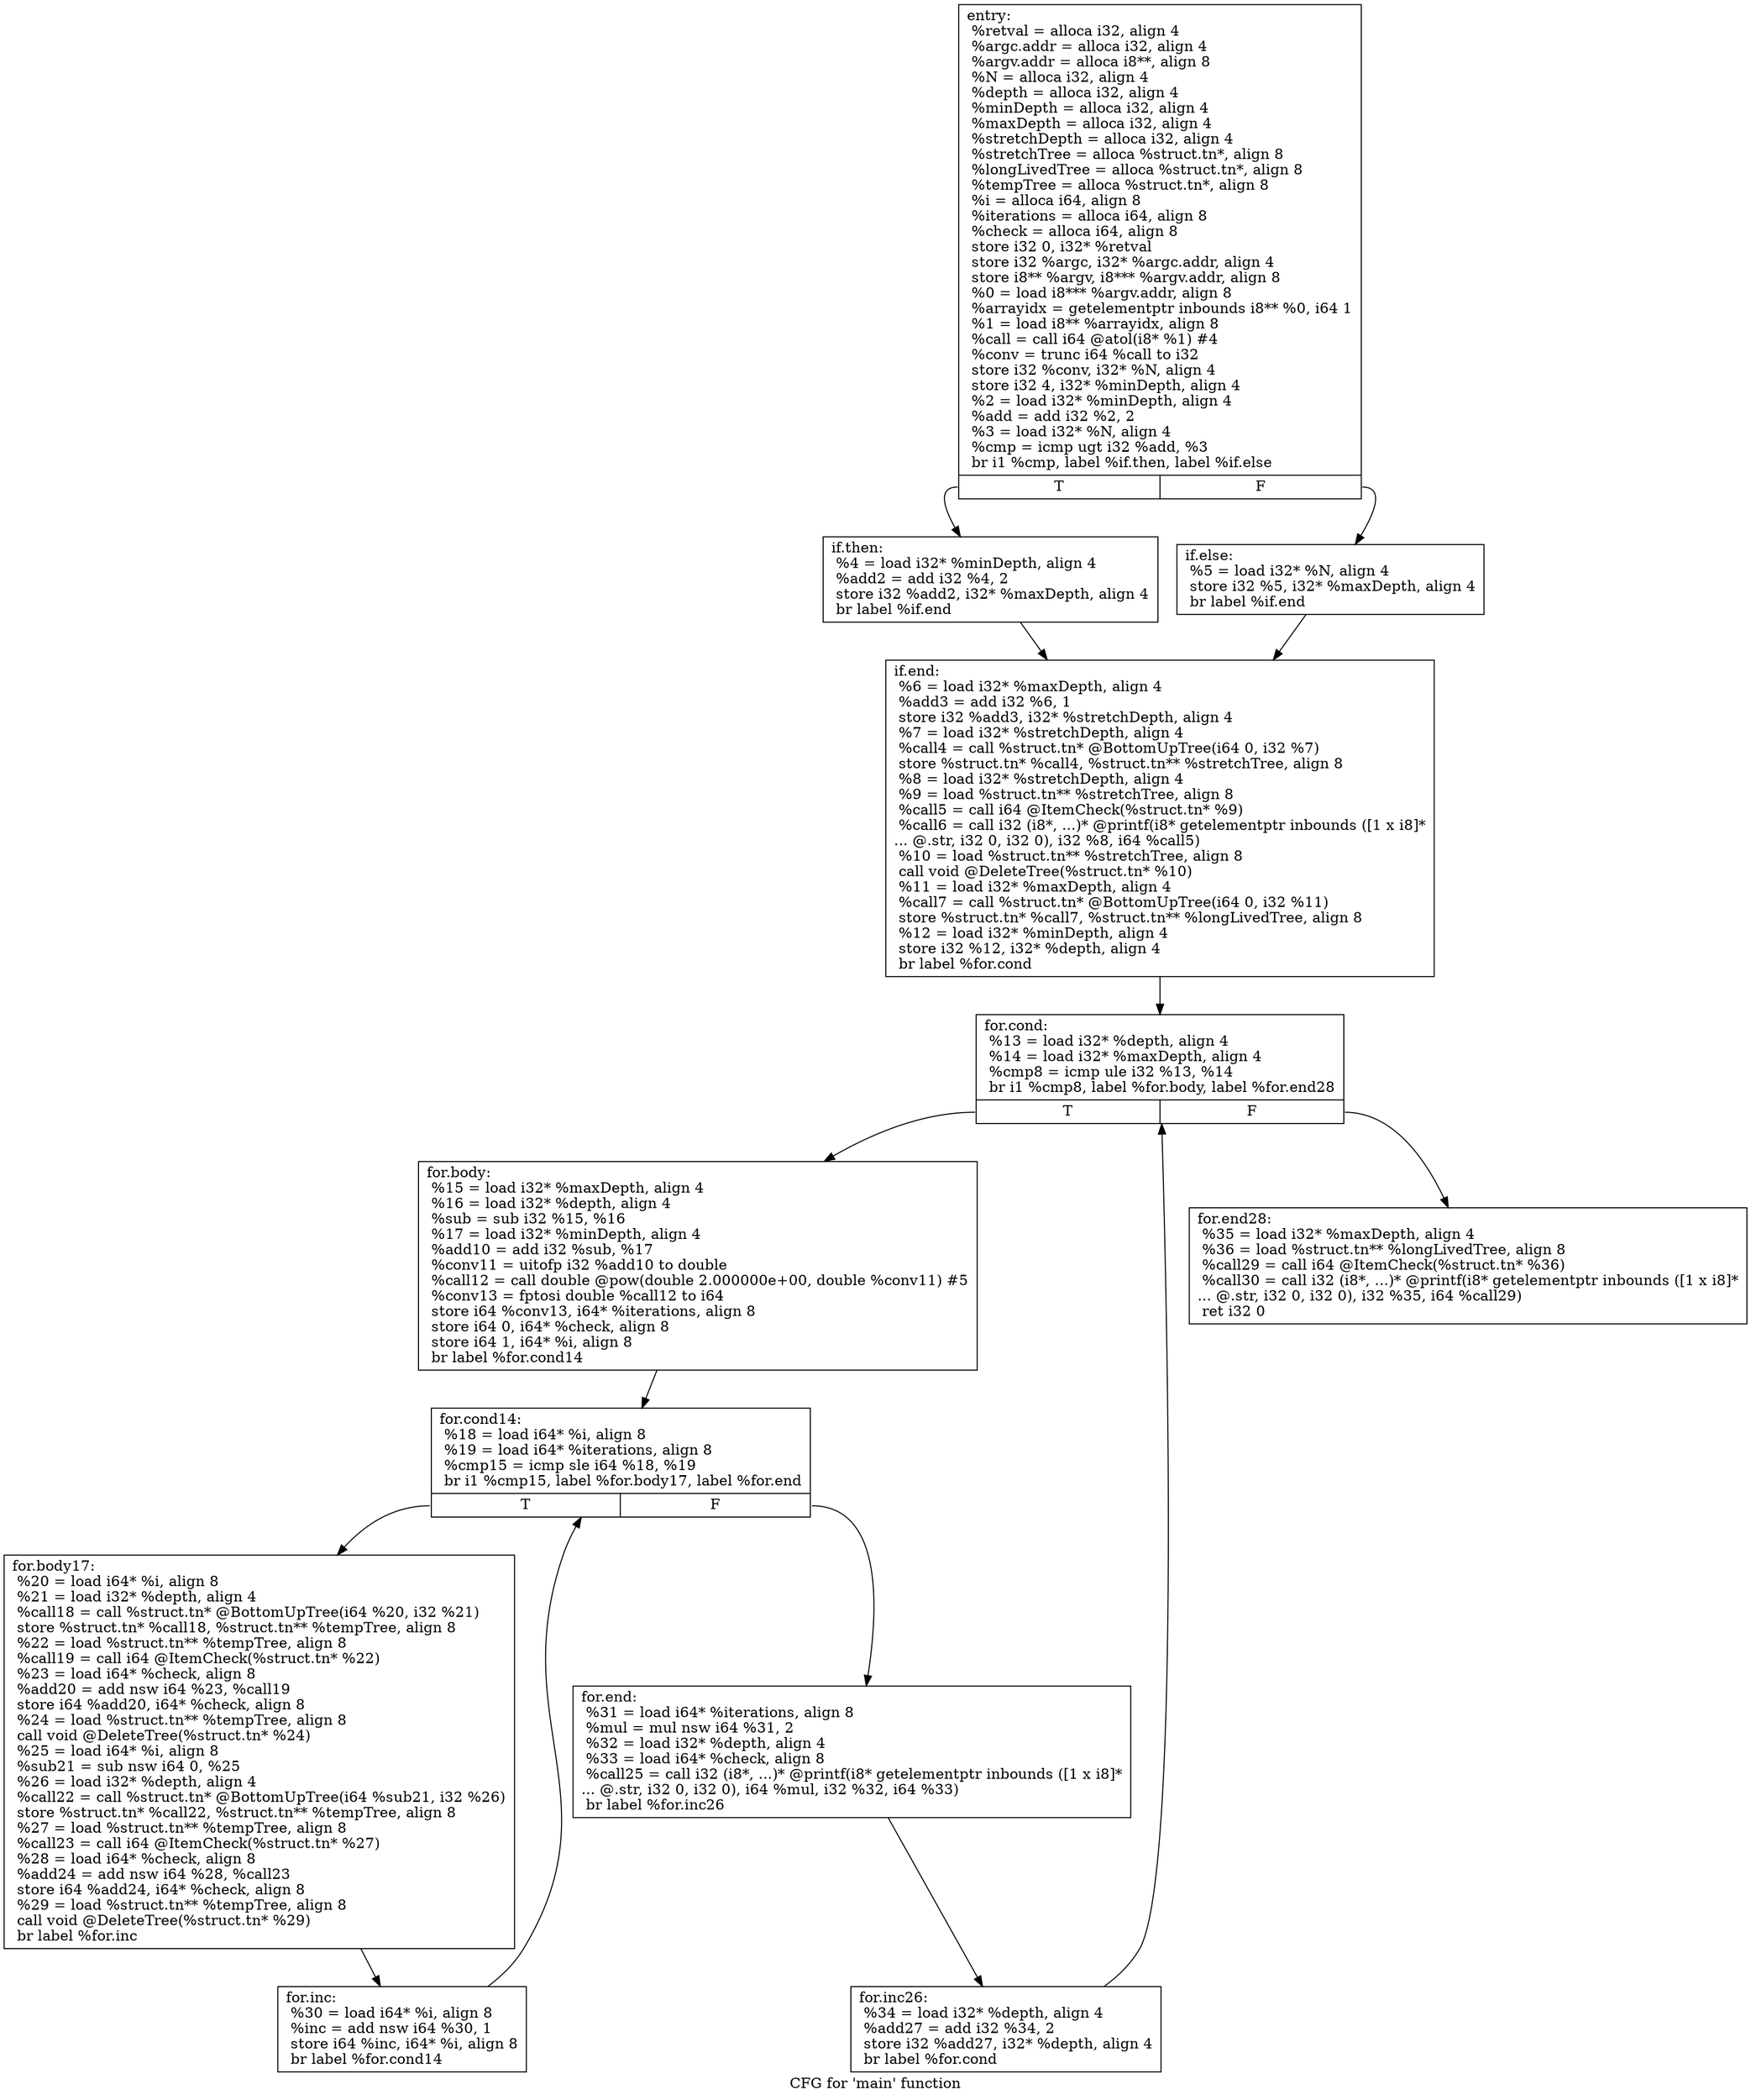 digraph "CFG for 'main' function" {
	label="CFG for 'main' function";

	Node0x9dfad90 [shape=record,label="{entry:\l  %retval = alloca i32, align 4\l  %argc.addr = alloca i32, align 4\l  %argv.addr = alloca i8**, align 8\l  %N = alloca i32, align 4\l  %depth = alloca i32, align 4\l  %minDepth = alloca i32, align 4\l  %maxDepth = alloca i32, align 4\l  %stretchDepth = alloca i32, align 4\l  %stretchTree = alloca %struct.tn*, align 8\l  %longLivedTree = alloca %struct.tn*, align 8\l  %tempTree = alloca %struct.tn*, align 8\l  %i = alloca i64, align 8\l  %iterations = alloca i64, align 8\l  %check = alloca i64, align 8\l  store i32 0, i32* %retval\l  store i32 %argc, i32* %argc.addr, align 4\l  store i8** %argv, i8*** %argv.addr, align 8\l  %0 = load i8*** %argv.addr, align 8\l  %arrayidx = getelementptr inbounds i8** %0, i64 1\l  %1 = load i8** %arrayidx, align 8\l  %call = call i64 @atol(i8* %1) #4\l  %conv = trunc i64 %call to i32\l  store i32 %conv, i32* %N, align 4\l  store i32 4, i32* %minDepth, align 4\l  %2 = load i32* %minDepth, align 4\l  %add = add i32 %2, 2\l  %3 = load i32* %N, align 4\l  %cmp = icmp ugt i32 %add, %3\l  br i1 %cmp, label %if.then, label %if.else\l|{<s0>T|<s1>F}}"];
	Node0x9dfad90:s0 -> Node0x9dfadc0;
	Node0x9dfad90:s1 -> Node0x9dfadf0;
	Node0x9dfadc0 [shape=record,label="{if.then:                                          \l  %4 = load i32* %minDepth, align 4\l  %add2 = add i32 %4, 2\l  store i32 %add2, i32* %maxDepth, align 4\l  br label %if.end\l}"];
	Node0x9dfadc0 -> Node0x9dfae20;
	Node0x9dfadf0 [shape=record,label="{if.else:                                          \l  %5 = load i32* %N, align 4\l  store i32 %5, i32* %maxDepth, align 4\l  br label %if.end\l}"];
	Node0x9dfadf0 -> Node0x9dfae20;
	Node0x9dfae20 [shape=record,label="{if.end:                                           \l  %6 = load i32* %maxDepth, align 4\l  %add3 = add i32 %6, 1\l  store i32 %add3, i32* %stretchDepth, align 4\l  %7 = load i32* %stretchDepth, align 4\l  %call4 = call %struct.tn* @BottomUpTree(i64 0, i32 %7)\l  store %struct.tn* %call4, %struct.tn** %stretchTree, align 8\l  %8 = load i32* %stretchDepth, align 4\l  %9 = load %struct.tn** %stretchTree, align 8\l  %call5 = call i64 @ItemCheck(%struct.tn* %9)\l  %call6 = call i32 (i8*, ...)* @printf(i8* getelementptr inbounds ([1 x i8]*\l... @.str, i32 0, i32 0), i32 %8, i64 %call5)\l  %10 = load %struct.tn** %stretchTree, align 8\l  call void @DeleteTree(%struct.tn* %10)\l  %11 = load i32* %maxDepth, align 4\l  %call7 = call %struct.tn* @BottomUpTree(i64 0, i32 %11)\l  store %struct.tn* %call7, %struct.tn** %longLivedTree, align 8\l  %12 = load i32* %minDepth, align 4\l  store i32 %12, i32* %depth, align 4\l  br label %for.cond\l}"];
	Node0x9dfae20 -> Node0x9dfae50;
	Node0x9dfae50 [shape=record,label="{for.cond:                                         \l  %13 = load i32* %depth, align 4\l  %14 = load i32* %maxDepth, align 4\l  %cmp8 = icmp ule i32 %13, %14\l  br i1 %cmp8, label %for.body, label %for.end28\l|{<s0>T|<s1>F}}"];
	Node0x9dfae50:s0 -> Node0x9dfae80;
	Node0x9dfae50:s1 -> Node0x9dfafa0;
	Node0x9dfae80 [shape=record,label="{for.body:                                         \l  %15 = load i32* %maxDepth, align 4\l  %16 = load i32* %depth, align 4\l  %sub = sub i32 %15, %16\l  %17 = load i32* %minDepth, align 4\l  %add10 = add i32 %sub, %17\l  %conv11 = uitofp i32 %add10 to double\l  %call12 = call double @pow(double 2.000000e+00, double %conv11) #5\l  %conv13 = fptosi double %call12 to i64\l  store i64 %conv13, i64* %iterations, align 8\l  store i64 0, i64* %check, align 8\l  store i64 1, i64* %i, align 8\l  br label %for.cond14\l}"];
	Node0x9dfae80 -> Node0x9dfaeb0;
	Node0x9dfaeb0 [shape=record,label="{for.cond14:                                       \l  %18 = load i64* %i, align 8\l  %19 = load i64* %iterations, align 8\l  %cmp15 = icmp sle i64 %18, %19\l  br i1 %cmp15, label %for.body17, label %for.end\l|{<s0>T|<s1>F}}"];
	Node0x9dfaeb0:s0 -> Node0x9dfaee0;
	Node0x9dfaeb0:s1 -> Node0x9dfaf40;
	Node0x9dfaee0 [shape=record,label="{for.body17:                                       \l  %20 = load i64* %i, align 8\l  %21 = load i32* %depth, align 4\l  %call18 = call %struct.tn* @BottomUpTree(i64 %20, i32 %21)\l  store %struct.tn* %call18, %struct.tn** %tempTree, align 8\l  %22 = load %struct.tn** %tempTree, align 8\l  %call19 = call i64 @ItemCheck(%struct.tn* %22)\l  %23 = load i64* %check, align 8\l  %add20 = add nsw i64 %23, %call19\l  store i64 %add20, i64* %check, align 8\l  %24 = load %struct.tn** %tempTree, align 8\l  call void @DeleteTree(%struct.tn* %24)\l  %25 = load i64* %i, align 8\l  %sub21 = sub nsw i64 0, %25\l  %26 = load i32* %depth, align 4\l  %call22 = call %struct.tn* @BottomUpTree(i64 %sub21, i32 %26)\l  store %struct.tn* %call22, %struct.tn** %tempTree, align 8\l  %27 = load %struct.tn** %tempTree, align 8\l  %call23 = call i64 @ItemCheck(%struct.tn* %27)\l  %28 = load i64* %check, align 8\l  %add24 = add nsw i64 %28, %call23\l  store i64 %add24, i64* %check, align 8\l  %29 = load %struct.tn** %tempTree, align 8\l  call void @DeleteTree(%struct.tn* %29)\l  br label %for.inc\l}"];
	Node0x9dfaee0 -> Node0x9dfaf10;
	Node0x9dfaf10 [shape=record,label="{for.inc:                                          \l  %30 = load i64* %i, align 8\l  %inc = add nsw i64 %30, 1\l  store i64 %inc, i64* %i, align 8\l  br label %for.cond14\l}"];
	Node0x9dfaf10 -> Node0x9dfaeb0;
	Node0x9dfaf40 [shape=record,label="{for.end:                                          \l  %31 = load i64* %iterations, align 8\l  %mul = mul nsw i64 %31, 2\l  %32 = load i32* %depth, align 4\l  %33 = load i64* %check, align 8\l  %call25 = call i32 (i8*, ...)* @printf(i8* getelementptr inbounds ([1 x i8]*\l... @.str, i32 0, i32 0), i64 %mul, i32 %32, i64 %33)\l  br label %for.inc26\l}"];
	Node0x9dfaf40 -> Node0x9dfaf70;
	Node0x9dfaf70 [shape=record,label="{for.inc26:                                        \l  %34 = load i32* %depth, align 4\l  %add27 = add i32 %34, 2\l  store i32 %add27, i32* %depth, align 4\l  br label %for.cond\l}"];
	Node0x9dfaf70 -> Node0x9dfae50;
	Node0x9dfafa0 [shape=record,label="{for.end28:                                        \l  %35 = load i32* %maxDepth, align 4\l  %36 = load %struct.tn** %longLivedTree, align 8\l  %call29 = call i64 @ItemCheck(%struct.tn* %36)\l  %call30 = call i32 (i8*, ...)* @printf(i8* getelementptr inbounds ([1 x i8]*\l... @.str, i32 0, i32 0), i32 %35, i64 %call29)\l  ret i32 0\l}"];
}
